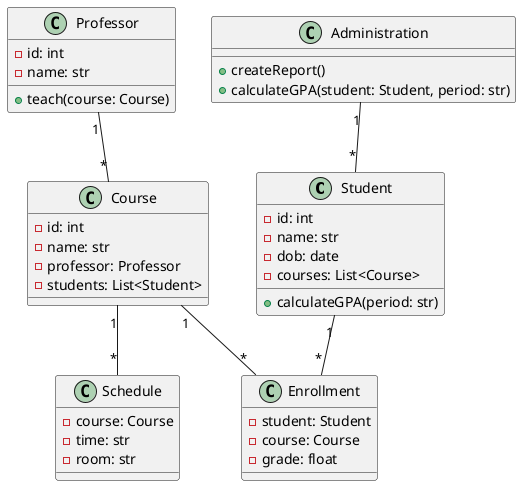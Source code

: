 @startuml
class Student {
    - id: int
    - name: str
    - dob: date
    - courses: List<Course>
    + calculateGPA(period: str)
}

class Professor {
    - id: int
    - name: str
    + teach(course: Course)
}

class Course {
    - id: int
    - name: str
    - professor: Professor
    - students: List<Student>
}

class Enrollment {
    - student: Student
    - course: Course
    - grade: float
}

class Schedule {
    - course: Course
    - time: str
    - room: str
}

class Administration {
    + createReport()
    + calculateGPA(student: Student, period: str)
}

Student "1" -- "*" Enrollment
Course "1" -- "*" Enrollment
Professor "1" -- "*" Course
Course "1" -- "*" Schedule
Administration "1" -- "*" Student

@enduml
